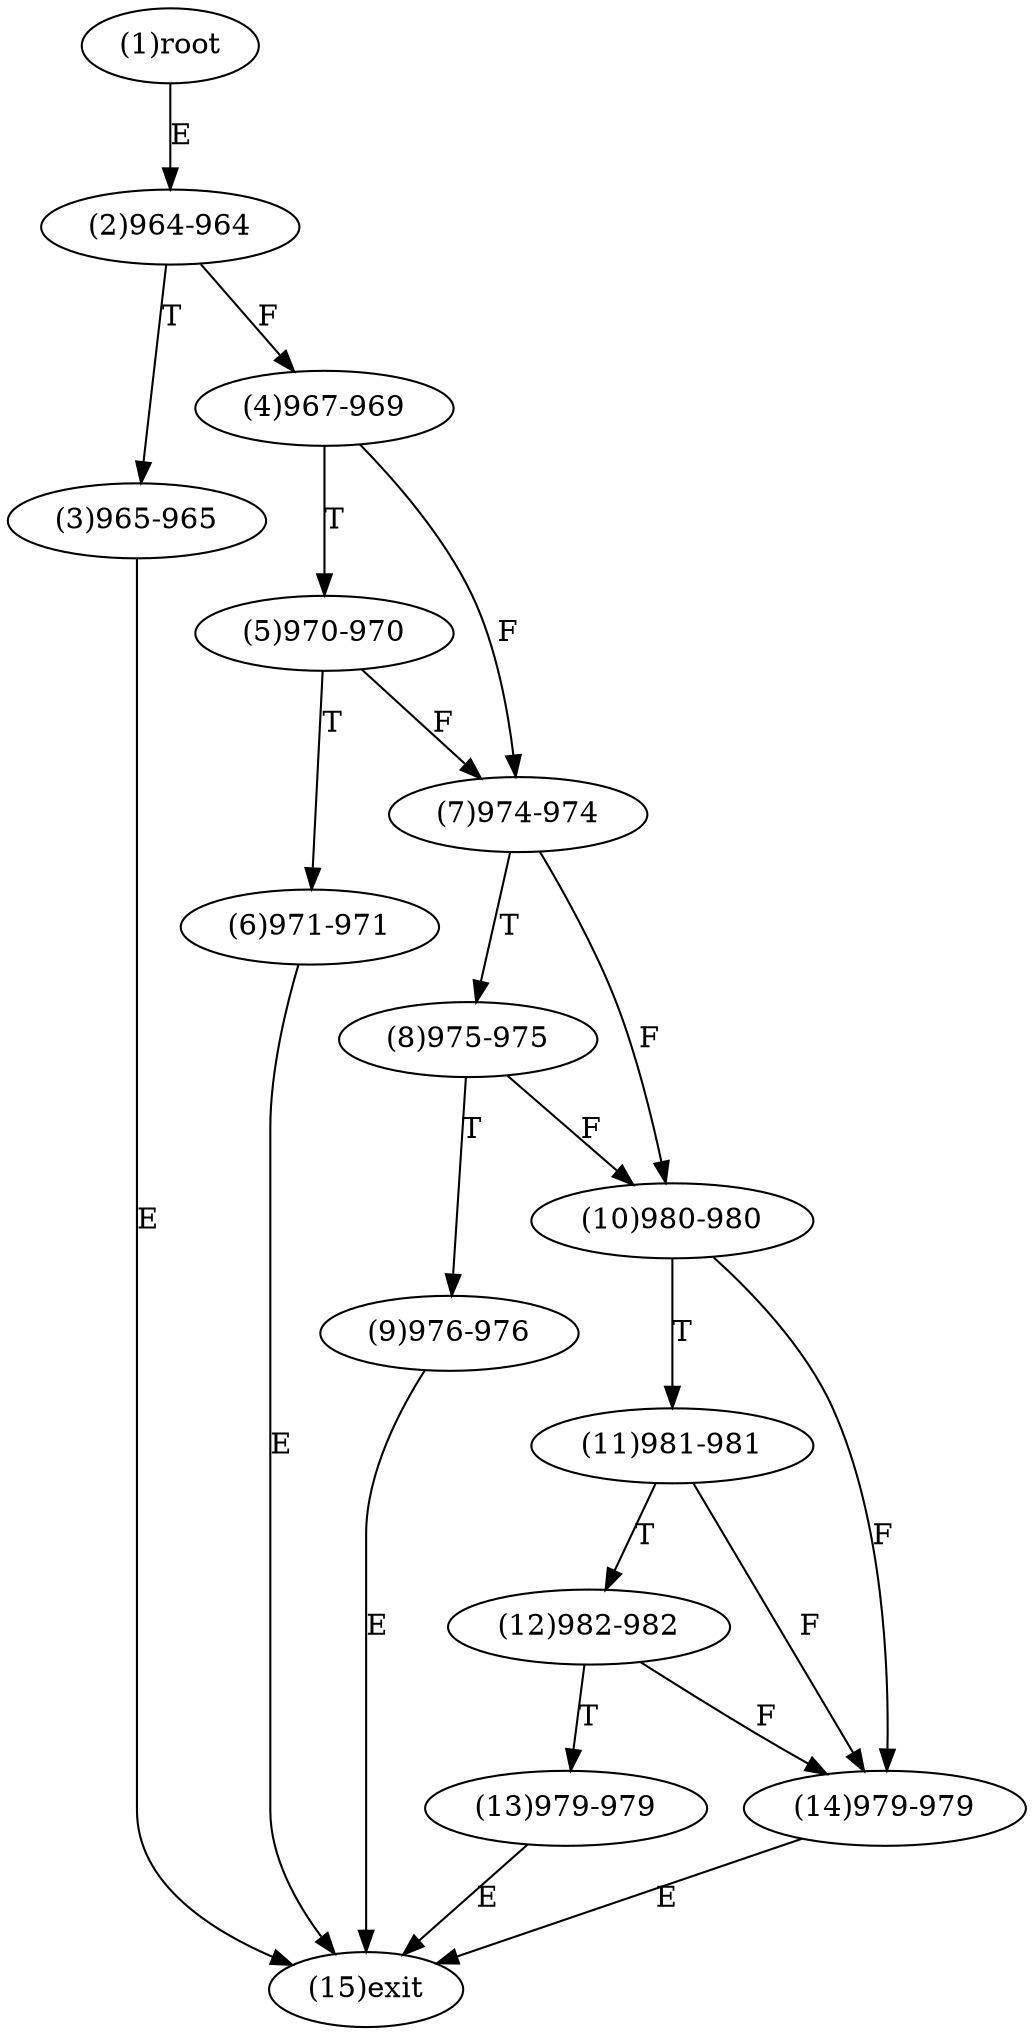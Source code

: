 digraph "" { 
1[ label="(1)root"];
2[ label="(2)964-964"];
3[ label="(3)965-965"];
4[ label="(4)967-969"];
5[ label="(5)970-970"];
6[ label="(6)971-971"];
7[ label="(7)974-974"];
8[ label="(8)975-975"];
9[ label="(9)976-976"];
10[ label="(10)980-980"];
11[ label="(11)981-981"];
12[ label="(12)982-982"];
13[ label="(13)979-979"];
14[ label="(14)979-979"];
15[ label="(15)exit"];
1->2[ label="E"];
2->4[ label="F"];
2->3[ label="T"];
3->15[ label="E"];
4->7[ label="F"];
4->5[ label="T"];
5->7[ label="F"];
5->6[ label="T"];
6->15[ label="E"];
7->10[ label="F"];
7->8[ label="T"];
8->10[ label="F"];
8->9[ label="T"];
9->15[ label="E"];
10->14[ label="F"];
10->11[ label="T"];
11->14[ label="F"];
11->12[ label="T"];
12->14[ label="F"];
12->13[ label="T"];
13->15[ label="E"];
14->15[ label="E"];
}